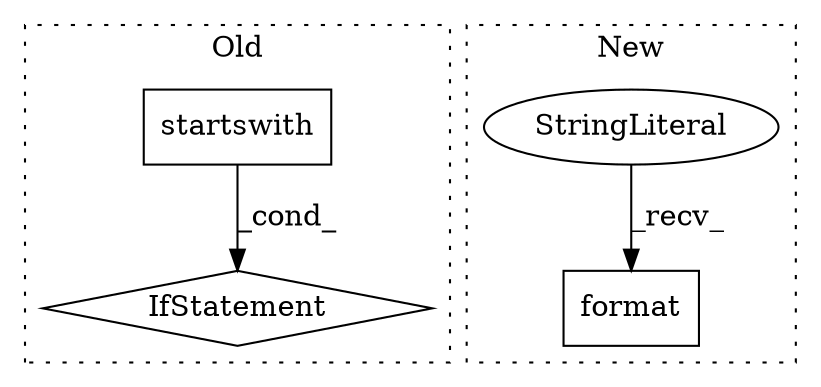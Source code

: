 digraph G {
subgraph cluster0 {
1 [label="startswith" a="32" s="11421,11441" l="11,1" shape="box"];
4 [label="IfStatement" a="25" s="11381,11442" l="4,2" shape="diamond"];
label = "Old";
style="dotted";
}
subgraph cluster1 {
2 [label="format" a="32" s="12907,12918" l="7,1" shape="box"];
3 [label="StringLiteral" a="45" s="12805" l="101" shape="ellipse"];
label = "New";
style="dotted";
}
1 -> 4 [label="_cond_"];
3 -> 2 [label="_recv_"];
}